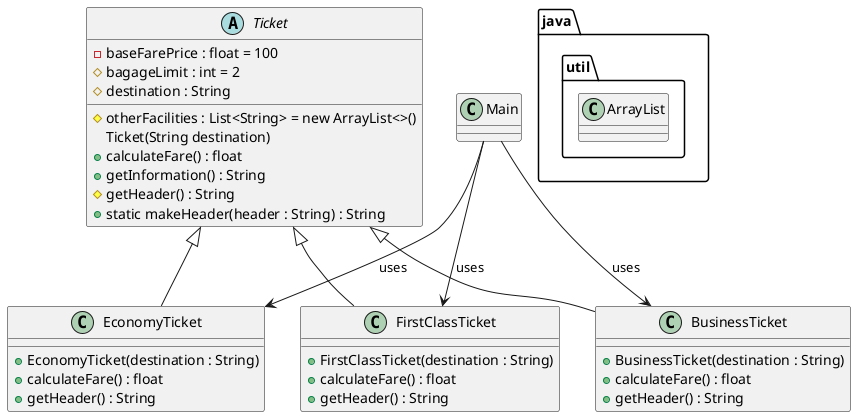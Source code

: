 @startuml

package java.util {
  class ArrayList
}

class Ticket {
    - baseFarePrice : float = 100
    # bagageLimit : int = 2
    # otherFacilities : List<String> = new ArrayList<>()
    # destination : String

    Ticket(String destination)
    + calculateFare() : float
    + getInformation() : String
    # getHeader() : String
    + static makeHeader(header : String) : String
}

abstract Ticket

class EconomyTicket {
    + EconomyTicket(destination : String)
    + calculateFare() : float
    + getHeader() : String
}

class BusinessTicket {
    + BusinessTicket(destination : String)
    + calculateFare() : float
    + getHeader() : String
}

class FirstClassTicket {
    + FirstClassTicket(destination : String)
    + calculateFare() : float
    + getHeader() : String
}

Ticket <|-- EconomyTicket
Ticket <|-- BusinessTicket
Ticket <|-- FirstClassTicket

Main --> EconomyTicket : uses
Main --> BusinessTicket : uses
Main --> FirstClassTicket : uses

@enduml
